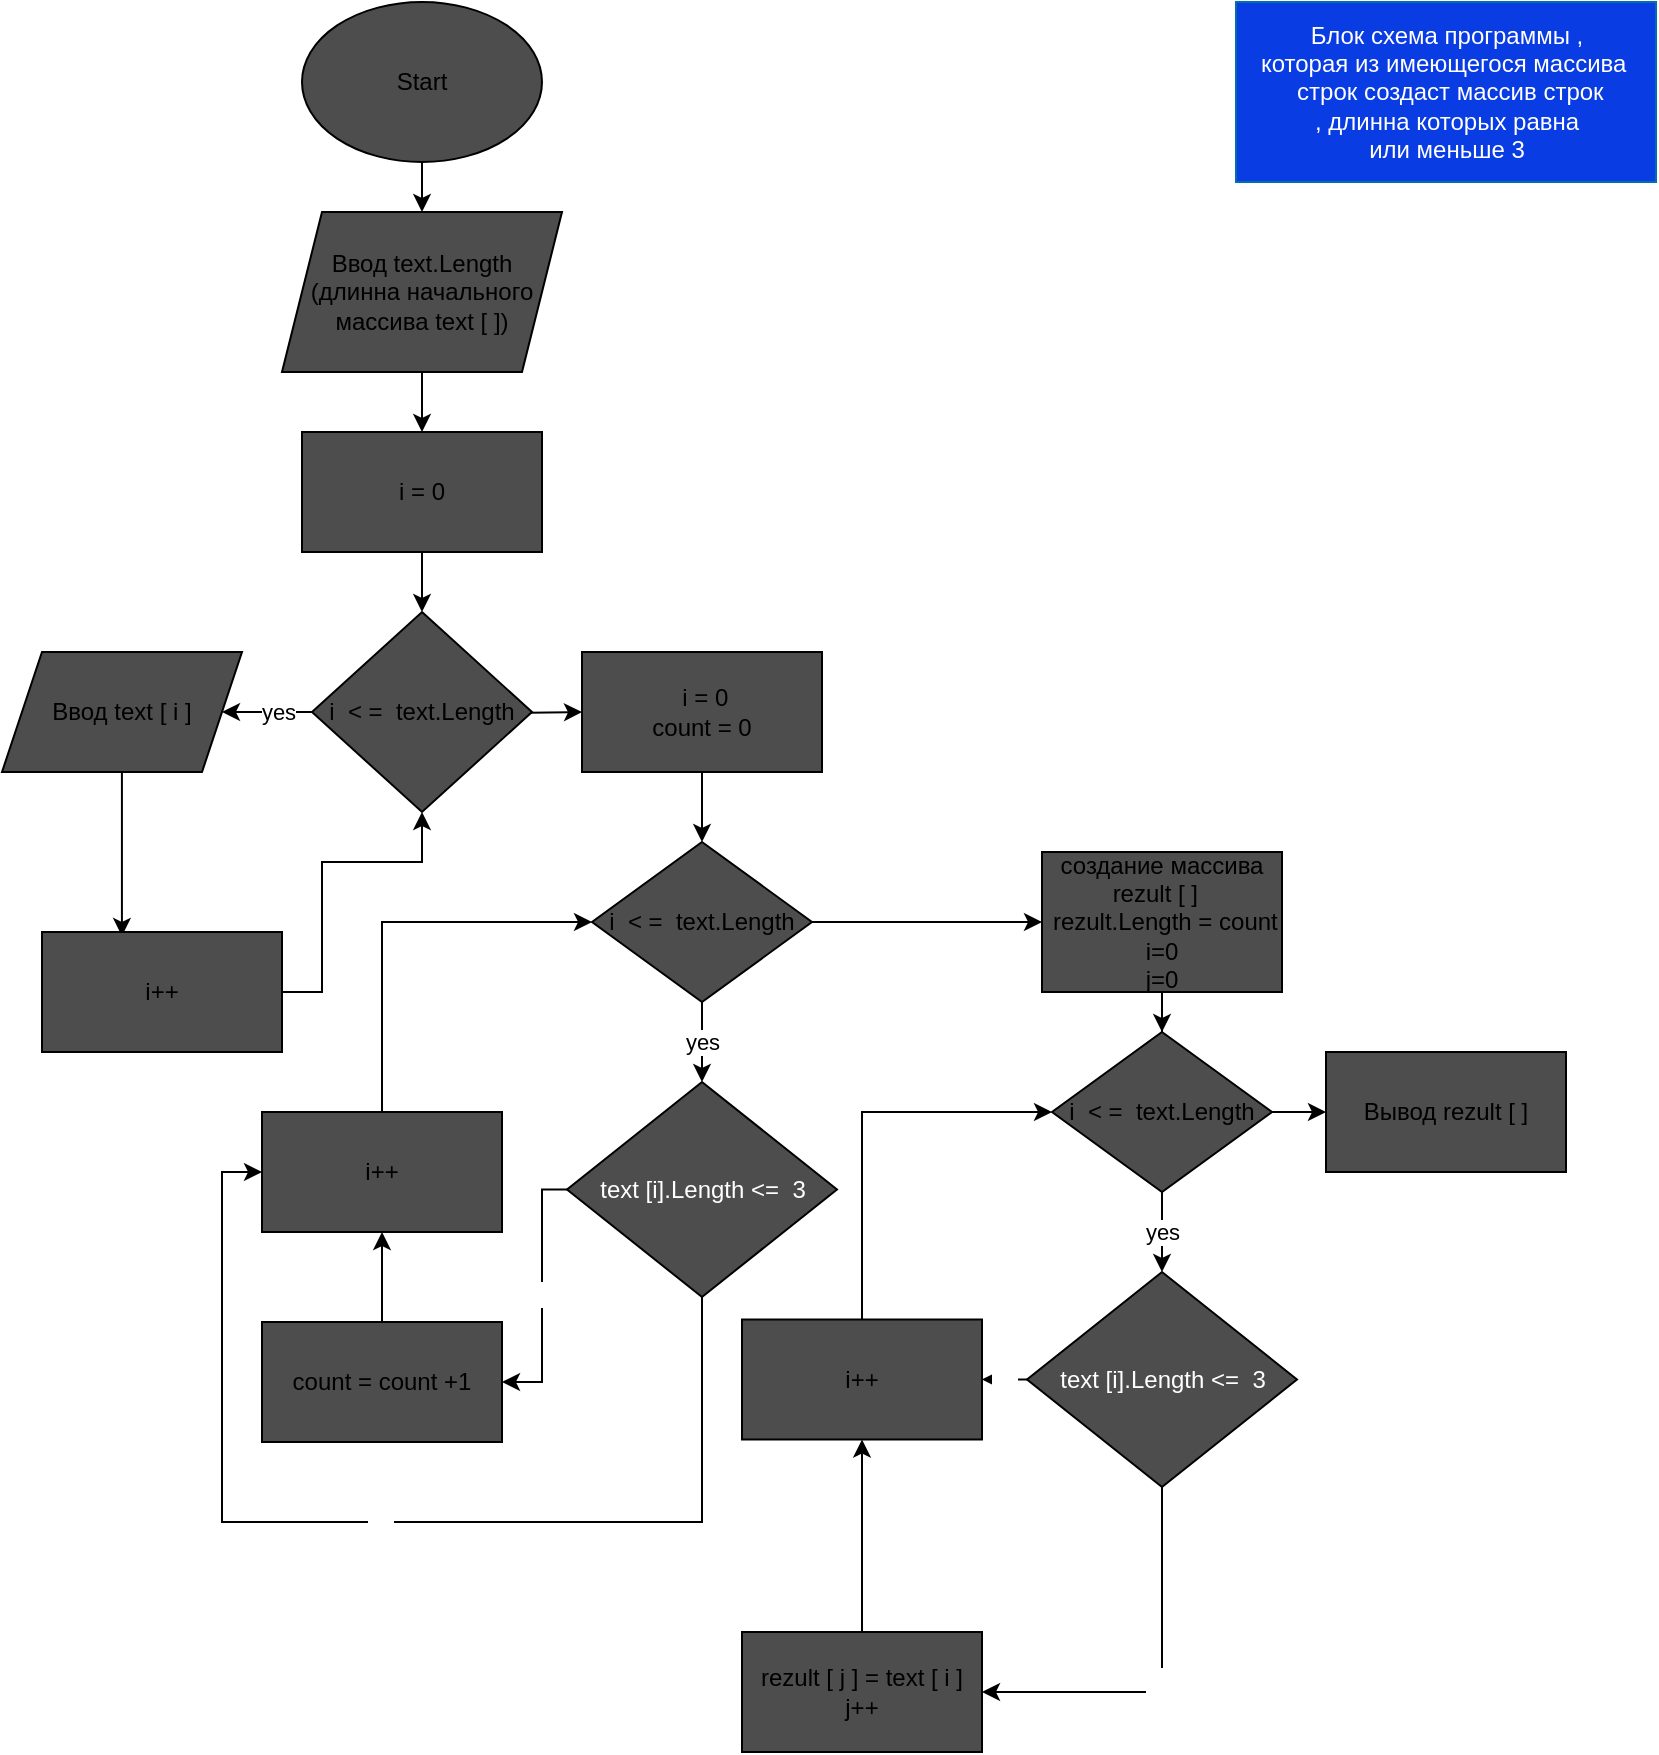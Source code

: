 <mxfile version="20.2.7" type="device"><diagram id="fYwkUhNpSmocWYZSs2eh" name="Страница 1"><mxGraphModel dx="1182" dy="764" grid="1" gridSize="10" guides="1" tooltips="1" connect="1" arrows="1" fold="1" page="1" pageScale="1" pageWidth="827" pageHeight="1169" math="0" shadow="0"><root><mxCell id="0"/><mxCell id="1" parent="0"/><mxCell id="IEk9iy4xapp_Y_Gt77-K-1" value="Блок схема программы , &lt;br&gt;которая из имеющегося массива&amp;nbsp;&lt;br&gt;&amp;nbsp;строк создаст массив строк &lt;br&gt;, длинна которых равна &lt;br&gt;или меньше 3" style="text;html=1;align=center;verticalAlign=middle;resizable=0;points=[];autosize=1;strokeColor=#006EAF;fillColor=#093CE2;fontColor=#ffffff;" vertex="1" parent="1"><mxGeometry x="617" width="210" height="90" as="geometry"/></mxCell><mxCell id="IEk9iy4xapp_Y_Gt77-K-7" value="" style="edgeStyle=orthogonalEdgeStyle;rounded=0;orthogonalLoop=1;jettySize=auto;html=1;" edge="1" parent="1" source="IEk9iy4xapp_Y_Gt77-K-2" target="IEk9iy4xapp_Y_Gt77-K-6"><mxGeometry relative="1" as="geometry"/></mxCell><mxCell id="IEk9iy4xapp_Y_Gt77-K-2" value="Start" style="ellipse;whiteSpace=wrap;html=1;fillColor=#4D4D4D;" vertex="1" parent="1"><mxGeometry x="150" width="120" height="80" as="geometry"/></mxCell><mxCell id="IEk9iy4xapp_Y_Gt77-K-9" value="" style="edgeStyle=orthogonalEdgeStyle;rounded=0;orthogonalLoop=1;jettySize=auto;html=1;" edge="1" parent="1" source="IEk9iy4xapp_Y_Gt77-K-6" target="IEk9iy4xapp_Y_Gt77-K-8"><mxGeometry relative="1" as="geometry"/></mxCell><mxCell id="IEk9iy4xapp_Y_Gt77-K-6" value="Ввод text.Length&lt;br&gt;(длинна начального массива text [ ])" style="shape=parallelogram;perimeter=parallelogramPerimeter;whiteSpace=wrap;html=1;fixedSize=1;fillColor=#4D4D4D;" vertex="1" parent="1"><mxGeometry x="140" y="105" width="140" height="80" as="geometry"/></mxCell><mxCell id="IEk9iy4xapp_Y_Gt77-K-11" value="" style="edgeStyle=orthogonalEdgeStyle;rounded=0;orthogonalLoop=1;jettySize=auto;html=1;" edge="1" parent="1" source="IEk9iy4xapp_Y_Gt77-K-8" target="IEk9iy4xapp_Y_Gt77-K-10"><mxGeometry relative="1" as="geometry"/></mxCell><mxCell id="IEk9iy4xapp_Y_Gt77-K-8" value="i = 0&lt;br&gt;" style="whiteSpace=wrap;html=1;fillColor=#4D4D4D;" vertex="1" parent="1"><mxGeometry x="150" y="215" width="120" height="60" as="geometry"/></mxCell><mxCell id="IEk9iy4xapp_Y_Gt77-K-17" value="yes" style="edgeStyle=orthogonalEdgeStyle;rounded=0;orthogonalLoop=1;jettySize=auto;html=1;exitX=0;exitY=0.5;exitDx=0;exitDy=0;entryX=1;entryY=0.5;entryDx=0;entryDy=0;" edge="1" parent="1" source="IEk9iy4xapp_Y_Gt77-K-10" target="IEk9iy4xapp_Y_Gt77-K-12"><mxGeometry relative="1" as="geometry"/></mxCell><mxCell id="IEk9iy4xapp_Y_Gt77-K-19" value="no" style="edgeStyle=orthogonalEdgeStyle;rounded=0;orthogonalLoop=1;jettySize=auto;html=1;" edge="1" parent="1" target="IEk9iy4xapp_Y_Gt77-K-18"><mxGeometry relative="1" as="geometry"><mxPoint x="215" y="355" as="sourcePoint"/></mxGeometry></mxCell><mxCell id="IEk9iy4xapp_Y_Gt77-K-10" value="i&amp;nbsp; &amp;lt; =&amp;nbsp; text.Length" style="rhombus;whiteSpace=wrap;html=1;fillColor=#4D4D4D;" vertex="1" parent="1"><mxGeometry x="155" y="305" width="110" height="100" as="geometry"/></mxCell><mxCell id="IEk9iy4xapp_Y_Gt77-K-15" value="" style="edgeStyle=orthogonalEdgeStyle;rounded=0;orthogonalLoop=1;jettySize=auto;html=1;entryX=0.333;entryY=0.033;entryDx=0;entryDy=0;entryPerimeter=0;" edge="1" parent="1" source="IEk9iy4xapp_Y_Gt77-K-12" target="IEk9iy4xapp_Y_Gt77-K-14"><mxGeometry relative="1" as="geometry"/></mxCell><mxCell id="IEk9iy4xapp_Y_Gt77-K-12" value="Ввод text [ i ]" style="shape=parallelogram;perimeter=parallelogramPerimeter;whiteSpace=wrap;html=1;fixedSize=1;fillColor=#4D4D4D;" vertex="1" parent="1"><mxGeometry y="325" width="120" height="60" as="geometry"/></mxCell><mxCell id="IEk9iy4xapp_Y_Gt77-K-16" style="edgeStyle=orthogonalEdgeStyle;rounded=0;orthogonalLoop=1;jettySize=auto;html=1;exitX=1;exitY=0.5;exitDx=0;exitDy=0;entryX=0.5;entryY=1;entryDx=0;entryDy=0;" edge="1" parent="1" source="IEk9iy4xapp_Y_Gt77-K-14" target="IEk9iy4xapp_Y_Gt77-K-10"><mxGeometry relative="1" as="geometry"><Array as="points"><mxPoint x="160" y="495"/><mxPoint x="160" y="430"/><mxPoint x="210" y="430"/></Array></mxGeometry></mxCell><mxCell id="IEk9iy4xapp_Y_Gt77-K-14" value="i++" style="whiteSpace=wrap;html=1;fillColor=#4D4D4D;" vertex="1" parent="1"><mxGeometry x="20" y="465" width="120" height="60" as="geometry"/></mxCell><mxCell id="IEk9iy4xapp_Y_Gt77-K-21" value="yes" style="edgeStyle=orthogonalEdgeStyle;rounded=0;orthogonalLoop=1;jettySize=auto;html=1;exitX=0.5;exitY=1;exitDx=0;exitDy=0;" edge="1" parent="1" source="IEk9iy4xapp_Y_Gt77-K-24" target="IEk9iy4xapp_Y_Gt77-K-20"><mxGeometry relative="1" as="geometry"><mxPoint x="350" y="540" as="sourcePoint"/></mxGeometry></mxCell><mxCell id="IEk9iy4xapp_Y_Gt77-K-25" value="" style="edgeStyle=orthogonalEdgeStyle;rounded=0;orthogonalLoop=1;jettySize=auto;html=1;fontColor=#FFFFFF;" edge="1" parent="1" source="IEk9iy4xapp_Y_Gt77-K-18" target="IEk9iy4xapp_Y_Gt77-K-24"><mxGeometry relative="1" as="geometry"/></mxCell><mxCell id="IEk9iy4xapp_Y_Gt77-K-18" value="&amp;nbsp;i = 0&lt;br&gt;count = 0" style="whiteSpace=wrap;html=1;fillColor=#4D4D4D;" vertex="1" parent="1"><mxGeometry x="290" y="325" width="120" height="60" as="geometry"/></mxCell><mxCell id="IEk9iy4xapp_Y_Gt77-K-23" value="yes" style="edgeStyle=orthogonalEdgeStyle;rounded=0;orthogonalLoop=1;jettySize=auto;html=1;fontColor=#FFFFFF;entryX=1;entryY=0.5;entryDx=0;entryDy=0;" edge="1" parent="1" source="IEk9iy4xapp_Y_Gt77-K-20" target="IEk9iy4xapp_Y_Gt77-K-22"><mxGeometry relative="1" as="geometry"><Array as="points"><mxPoint x="270" y="594"/><mxPoint x="270" y="690"/></Array></mxGeometry></mxCell><mxCell id="IEk9iy4xapp_Y_Gt77-K-29" value="no" style="edgeStyle=orthogonalEdgeStyle;rounded=0;orthogonalLoop=1;jettySize=auto;html=1;exitX=0.5;exitY=1;exitDx=0;exitDy=0;entryX=0;entryY=0.5;entryDx=0;entryDy=0;fontColor=#FFFFFF;" edge="1" parent="1" source="IEk9iy4xapp_Y_Gt77-K-20" target="IEk9iy4xapp_Y_Gt77-K-27"><mxGeometry relative="1" as="geometry"><Array as="points"><mxPoint x="350" y="760"/><mxPoint x="110" y="760"/><mxPoint x="110" y="585"/></Array></mxGeometry></mxCell><mxCell id="IEk9iy4xapp_Y_Gt77-K-20" value="&lt;div style=&quot;text-align: start;&quot;&gt;&lt;span style=&quot;background-color: rgb(77, 77, 77);&quot;&gt;&lt;font color=&quot;#ffffff&quot;&gt;text [i].Length &amp;lt;=&amp;nbsp; 3&lt;/font&gt;&lt;/span&gt;&lt;/div&gt;" style="rhombus;whiteSpace=wrap;html=1;fillColor=#4D4D4D;" vertex="1" parent="1"><mxGeometry x="282.5" y="540" width="135" height="107.5" as="geometry"/></mxCell><mxCell id="IEk9iy4xapp_Y_Gt77-K-28" value="" style="edgeStyle=orthogonalEdgeStyle;rounded=0;orthogonalLoop=1;jettySize=auto;html=1;fontColor=#FFFFFF;" edge="1" parent="1" source="IEk9iy4xapp_Y_Gt77-K-22" target="IEk9iy4xapp_Y_Gt77-K-27"><mxGeometry relative="1" as="geometry"/></mxCell><mxCell id="IEk9iy4xapp_Y_Gt77-K-22" value="count = count +1&lt;br&gt;" style="whiteSpace=wrap;html=1;fillColor=#4D4D4D;" vertex="1" parent="1"><mxGeometry x="130" y="660" width="120" height="60" as="geometry"/></mxCell><mxCell id="IEk9iy4xapp_Y_Gt77-K-32" value="" style="edgeStyle=orthogonalEdgeStyle;rounded=0;orthogonalLoop=1;jettySize=auto;html=1;fontColor=#FFFFFF;entryX=0;entryY=0.5;entryDx=0;entryDy=0;" edge="1" parent="1" source="IEk9iy4xapp_Y_Gt77-K-24" target="IEk9iy4xapp_Y_Gt77-K-31"><mxGeometry relative="1" as="geometry"><mxPoint x="480" y="460" as="targetPoint"/><Array as="points"><mxPoint x="500" y="460"/></Array></mxGeometry></mxCell><mxCell id="IEk9iy4xapp_Y_Gt77-K-24" value="i&amp;nbsp; &amp;lt; =&amp;nbsp; text.Length" style="rhombus;whiteSpace=wrap;html=1;fillColor=#4D4D4D;" vertex="1" parent="1"><mxGeometry x="295" y="420" width="110" height="80" as="geometry"/></mxCell><mxCell id="IEk9iy4xapp_Y_Gt77-K-30" style="edgeStyle=orthogonalEdgeStyle;rounded=0;orthogonalLoop=1;jettySize=auto;html=1;exitX=0.5;exitY=0;exitDx=0;exitDy=0;entryX=0;entryY=0.5;entryDx=0;entryDy=0;fontColor=#FFFFFF;" edge="1" parent="1" source="IEk9iy4xapp_Y_Gt77-K-27" target="IEk9iy4xapp_Y_Gt77-K-24"><mxGeometry relative="1" as="geometry"/></mxCell><mxCell id="IEk9iy4xapp_Y_Gt77-K-27" value="i++" style="whiteSpace=wrap;html=1;fillColor=#4D4D4D;" vertex="1" parent="1"><mxGeometry x="130" y="555" width="120" height="60" as="geometry"/></mxCell><mxCell id="IEk9iy4xapp_Y_Gt77-K-34" value="" style="edgeStyle=orthogonalEdgeStyle;rounded=0;orthogonalLoop=1;jettySize=auto;html=1;fontColor=#FFFFFF;entryX=0.5;entryY=0;entryDx=0;entryDy=0;" edge="1" parent="1" source="IEk9iy4xapp_Y_Gt77-K-31" target="IEk9iy4xapp_Y_Gt77-K-47"><mxGeometry relative="1" as="geometry"><mxPoint x="580" y="515" as="targetPoint"/></mxGeometry></mxCell><mxCell id="IEk9iy4xapp_Y_Gt77-K-31" value="создание массива rezult [ ]&amp;nbsp;&amp;nbsp;&lt;br&gt;&amp;nbsp;rezult.Length&amp;nbsp;= count&lt;br&gt;i=0&lt;br&gt;j=0" style="whiteSpace=wrap;html=1;fillColor=#4D4D4D;" vertex="1" parent="1"><mxGeometry x="520" y="425" width="120" height="70" as="geometry"/></mxCell><mxCell id="IEk9iy4xapp_Y_Gt77-K-41" value="yes" style="edgeStyle=orthogonalEdgeStyle;rounded=0;orthogonalLoop=1;jettySize=auto;html=1;exitX=0.5;exitY=1;exitDx=0;exitDy=0;" edge="1" parent="1" source="IEk9iy4xapp_Y_Gt77-K-47" target="IEk9iy4xapp_Y_Gt77-K-44"><mxGeometry relative="1" as="geometry"><mxPoint x="580" y="635" as="sourcePoint"/></mxGeometry></mxCell><mxCell id="IEk9iy4xapp_Y_Gt77-K-42" value="yes" style="edgeStyle=orthogonalEdgeStyle;rounded=0;orthogonalLoop=1;jettySize=auto;html=1;fontColor=#FFFFFF;entryX=1;entryY=0.5;entryDx=0;entryDy=0;exitX=0.5;exitY=1;exitDx=0;exitDy=0;" edge="1" parent="1" source="IEk9iy4xapp_Y_Gt77-K-44" target="IEk9iy4xapp_Y_Gt77-K-46"><mxGeometry relative="1" as="geometry"><Array as="points"><mxPoint x="580" y="845"/></Array></mxGeometry></mxCell><mxCell id="IEk9iy4xapp_Y_Gt77-K-43" value="no" style="edgeStyle=orthogonalEdgeStyle;rounded=0;orthogonalLoop=1;jettySize=auto;html=1;exitX=0;exitY=0.5;exitDx=0;exitDy=0;entryX=1;entryY=0.5;entryDx=0;entryDy=0;fontColor=#FFFFFF;" edge="1" parent="1" source="IEk9iy4xapp_Y_Gt77-K-44" target="IEk9iy4xapp_Y_Gt77-K-49"><mxGeometry relative="1" as="geometry"><Array as="points"/></mxGeometry></mxCell><mxCell id="IEk9iy4xapp_Y_Gt77-K-44" value="&lt;div style=&quot;text-align: start;&quot;&gt;&lt;span style=&quot;background-color: rgb(77, 77, 77);&quot;&gt;&lt;font color=&quot;#ffffff&quot;&gt;text [i].Length &amp;lt;=&amp;nbsp; 3&lt;/font&gt;&lt;/span&gt;&lt;/div&gt;" style="rhombus;whiteSpace=wrap;html=1;fillColor=#4D4D4D;" vertex="1" parent="1"><mxGeometry x="512.5" y="635" width="135" height="107.5" as="geometry"/></mxCell><mxCell id="IEk9iy4xapp_Y_Gt77-K-45" value="" style="edgeStyle=orthogonalEdgeStyle;rounded=0;orthogonalLoop=1;jettySize=auto;html=1;fontColor=#FFFFFF;" edge="1" parent="1" source="IEk9iy4xapp_Y_Gt77-K-46" target="IEk9iy4xapp_Y_Gt77-K-49"><mxGeometry relative="1" as="geometry"/></mxCell><mxCell id="IEk9iy4xapp_Y_Gt77-K-46" value="rezult [ j ] = text [ i ]&lt;br&gt;j++" style="whiteSpace=wrap;html=1;fillColor=#4D4D4D;" vertex="1" parent="1"><mxGeometry x="370" y="815" width="120" height="60" as="geometry"/></mxCell><mxCell id="IEk9iy4xapp_Y_Gt77-K-51" value="" style="edgeStyle=orthogonalEdgeStyle;rounded=0;orthogonalLoop=1;jettySize=auto;html=1;fontColor=#FFFFFF;" edge="1" parent="1" source="IEk9iy4xapp_Y_Gt77-K-47" target="IEk9iy4xapp_Y_Gt77-K-50"><mxGeometry relative="1" as="geometry"/></mxCell><mxCell id="IEk9iy4xapp_Y_Gt77-K-47" value="i&amp;nbsp; &amp;lt; =&amp;nbsp; text.Length" style="rhombus;whiteSpace=wrap;html=1;fillColor=#4D4D4D;" vertex="1" parent="1"><mxGeometry x="525" y="515" width="110" height="80" as="geometry"/></mxCell><mxCell id="IEk9iy4xapp_Y_Gt77-K-48" style="edgeStyle=orthogonalEdgeStyle;rounded=0;orthogonalLoop=1;jettySize=auto;html=1;exitX=0.5;exitY=0;exitDx=0;exitDy=0;fontColor=#FFFFFF;entryX=0;entryY=0.5;entryDx=0;entryDy=0;" edge="1" parent="1" source="IEk9iy4xapp_Y_Gt77-K-49" target="IEk9iy4xapp_Y_Gt77-K-47"><mxGeometry relative="1" as="geometry"><mxPoint x="510" y="585" as="targetPoint"/></mxGeometry></mxCell><mxCell id="IEk9iy4xapp_Y_Gt77-K-49" value="i++" style="whiteSpace=wrap;html=1;fillColor=#4D4D4D;" vertex="1" parent="1"><mxGeometry x="370" y="658.75" width="120" height="60" as="geometry"/></mxCell><mxCell id="IEk9iy4xapp_Y_Gt77-K-50" value="Вывод rezult [ ]" style="whiteSpace=wrap;html=1;fillColor=#4D4D4D;" vertex="1" parent="1"><mxGeometry x="662" y="525" width="120" height="60" as="geometry"/></mxCell></root></mxGraphModel></diagram></mxfile>